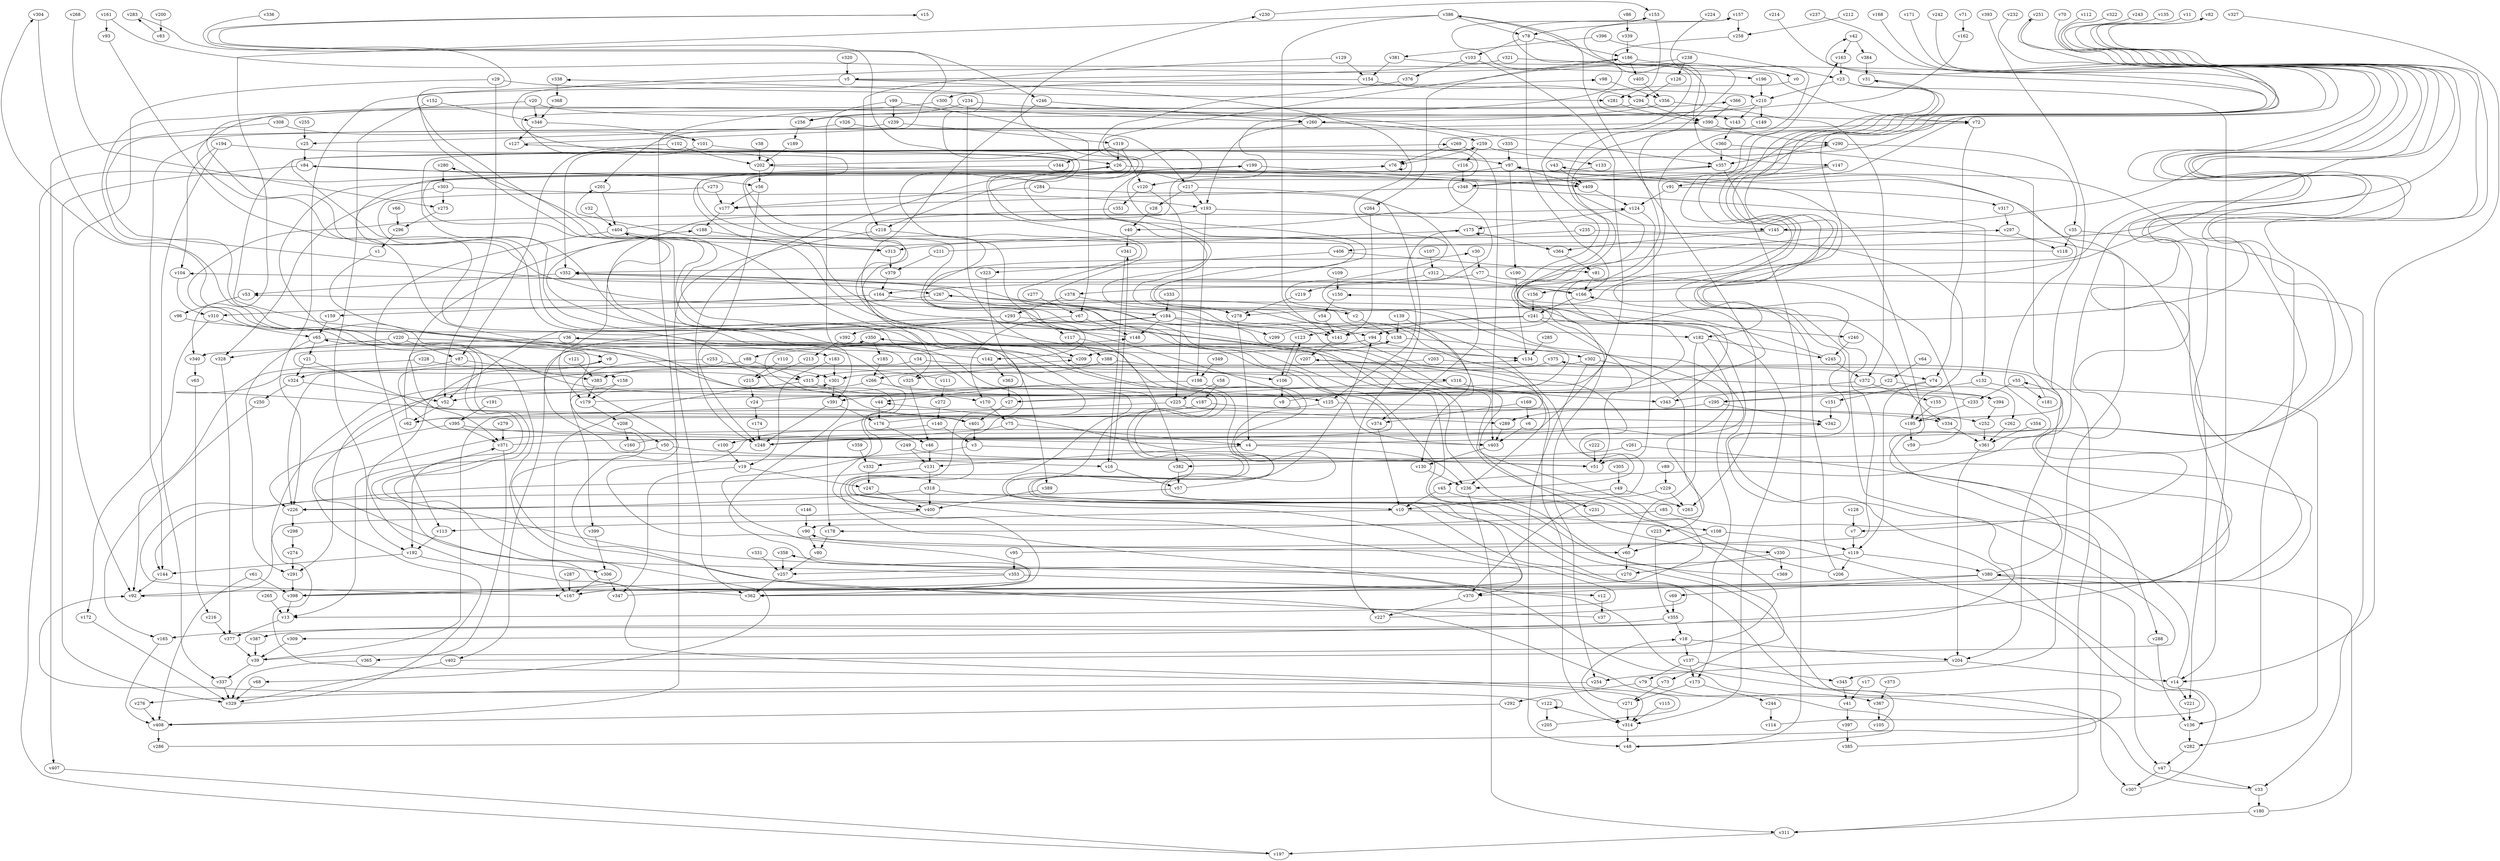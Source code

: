 // Benchmark game 608 - 410 vertices
// time_bound: 6
// targets: v393
digraph G {
    v0 [name="v0", player=0];
    v1 [name="v1", player=1];
    v2 [name="v2", player=1];
    v3 [name="v3", player=1];
    v4 [name="v4", player=1];
    v5 [name="v5", player=1];
    v6 [name="v6", player=1];
    v7 [name="v7", player=0];
    v8 [name="v8", player=1];
    v9 [name="v9", player=0];
    v10 [name="v10", player=0];
    v11 [name="v11", player=1];
    v12 [name="v12", player=1];
    v13 [name="v13", player=0];
    v14 [name="v14", player=0];
    v15 [name="v15", player=1];
    v16 [name="v16", player=0];
    v17 [name="v17", player=0];
    v18 [name="v18", player=1];
    v19 [name="v19", player=0];
    v20 [name="v20", player=0];
    v21 [name="v21", player=0];
    v22 [name="v22", player=0];
    v23 [name="v23", player=1];
    v24 [name="v24", player=0];
    v25 [name="v25", player=1];
    v26 [name="v26", player=0];
    v27 [name="v27", player=0];
    v28 [name="v28", player=1];
    v29 [name="v29", player=0];
    v30 [name="v30", player=1];
    v31 [name="v31", player=1];
    v32 [name="v32", player=1];
    v33 [name="v33", player=0];
    v34 [name="v34", player=0];
    v35 [name="v35", player=0];
    v36 [name="v36", player=0];
    v37 [name="v37", player=0];
    v38 [name="v38", player=0];
    v39 [name="v39", player=1];
    v40 [name="v40", player=1];
    v41 [name="v41", player=0];
    v42 [name="v42", player=1];
    v43 [name="v43", player=0];
    v44 [name="v44", player=1];
    v45 [name="v45", player=0];
    v46 [name="v46", player=0];
    v47 [name="v47", player=1];
    v48 [name="v48", player=1];
    v49 [name="v49", player=0];
    v50 [name="v50", player=0];
    v51 [name="v51", player=1];
    v52 [name="v52", player=1];
    v53 [name="v53", player=1];
    v54 [name="v54", player=1];
    v55 [name="v55", player=0];
    v56 [name="v56", player=0];
    v57 [name="v57", player=0];
    v58 [name="v58", player=0];
    v59 [name="v59", player=0];
    v60 [name="v60", player=0];
    v61 [name="v61", player=1];
    v62 [name="v62", player=0];
    v63 [name="v63", player=1];
    v64 [name="v64", player=0];
    v65 [name="v65", player=0];
    v66 [name="v66", player=1];
    v67 [name="v67", player=0];
    v68 [name="v68", player=1];
    v69 [name="v69", player=0];
    v70 [name="v70", player=0];
    v71 [name="v71", player=1];
    v72 [name="v72", player=0];
    v73 [name="v73", player=1];
    v74 [name="v74", player=0];
    v75 [name="v75", player=1];
    v76 [name="v76", player=0];
    v77 [name="v77", player=1];
    v78 [name="v78", player=1];
    v79 [name="v79", player=0];
    v80 [name="v80", player=0];
    v81 [name="v81", player=1];
    v82 [name="v82", player=1];
    v83 [name="v83", player=1];
    v84 [name="v84", player=0];
    v85 [name="v85", player=0];
    v86 [name="v86", player=1];
    v87 [name="v87", player=0];
    v88 [name="v88", player=0];
    v89 [name="v89", player=0];
    v90 [name="v90", player=0];
    v91 [name="v91", player=0];
    v92 [name="v92", player=0];
    v93 [name="v93", player=0];
    v94 [name="v94", player=1];
    v95 [name="v95", player=1];
    v96 [name="v96", player=1];
    v97 [name="v97", player=0];
    v98 [name="v98", player=1];
    v99 [name="v99", player=1];
    v100 [name="v100", player=0];
    v101 [name="v101", player=0];
    v102 [name="v102", player=1];
    v103 [name="v103", player=1];
    v104 [name="v104", player=0];
    v105 [name="v105", player=1];
    v106 [name="v106", player=1];
    v107 [name="v107", player=1];
    v108 [name="v108", player=1];
    v109 [name="v109", player=0];
    v110 [name="v110", player=1];
    v111 [name="v111", player=0];
    v112 [name="v112", player=0];
    v113 [name="v113", player=0];
    v114 [name="v114", player=0];
    v115 [name="v115", player=1];
    v116 [name="v116", player=1];
    v117 [name="v117", player=1];
    v118 [name="v118", player=1];
    v119 [name="v119", player=1];
    v120 [name="v120", player=1];
    v121 [name="v121", player=0];
    v122 [name="v122", player=1];
    v123 [name="v123", player=0];
    v124 [name="v124", player=0];
    v125 [name="v125", player=1];
    v126 [name="v126", player=1];
    v127 [name="v127", player=0];
    v128 [name="v128", player=0];
    v129 [name="v129", player=1];
    v130 [name="v130", player=0];
    v131 [name="v131", player=1];
    v132 [name="v132", player=1];
    v133 [name="v133", player=1];
    v134 [name="v134", player=0];
    v135 [name="v135", player=1];
    v136 [name="v136", player=0];
    v137 [name="v137", player=0];
    v138 [name="v138", player=0];
    v139 [name="v139", player=1];
    v140 [name="v140", player=0];
    v141 [name="v141", player=0];
    v142 [name="v142", player=0];
    v143 [name="v143", player=0];
    v144 [name="v144", player=1];
    v145 [name="v145", player=1];
    v146 [name="v146", player=0];
    v147 [name="v147", player=1];
    v148 [name="v148", player=0];
    v149 [name="v149", player=1];
    v150 [name="v150", player=0];
    v151 [name="v151", player=0];
    v152 [name="v152", player=0];
    v153 [name="v153", player=0];
    v154 [name="v154", player=0];
    v155 [name="v155", player=0];
    v156 [name="v156", player=0];
    v157 [name="v157", player=0];
    v158 [name="v158", player=0];
    v159 [name="v159", player=1];
    v160 [name="v160", player=0];
    v161 [name="v161", player=1];
    v162 [name="v162", player=1];
    v163 [name="v163", player=1];
    v164 [name="v164", player=0];
    v165 [name="v165", player=1];
    v166 [name="v166", player=0];
    v167 [name="v167", player=0];
    v168 [name="v168", player=1];
    v169 [name="v169", player=1];
    v170 [name="v170", player=1];
    v171 [name="v171", player=0];
    v172 [name="v172", player=1];
    v173 [name="v173", player=0];
    v174 [name="v174", player=1];
    v175 [name="v175", player=0];
    v176 [name="v176", player=1];
    v177 [name="v177", player=0];
    v178 [name="v178", player=1];
    v179 [name="v179", player=1];
    v180 [name="v180", player=1];
    v181 [name="v181", player=0];
    v182 [name="v182", player=0];
    v183 [name="v183", player=1];
    v184 [name="v184", player=1];
    v185 [name="v185", player=1];
    v186 [name="v186", player=0];
    v187 [name="v187", player=0];
    v188 [name="v188", player=0];
    v189 [name="v189", player=0];
    v190 [name="v190", player=1];
    v191 [name="v191", player=1];
    v192 [name="v192", player=0];
    v193 [name="v193", player=1];
    v194 [name="v194", player=1];
    v195 [name="v195", player=0];
    v196 [name="v196", player=1];
    v197 [name="v197", player=1];
    v198 [name="v198", player=1];
    v199 [name="v199", player=1];
    v200 [name="v200", player=1];
    v201 [name="v201", player=0];
    v202 [name="v202", player=0];
    v203 [name="v203", player=0];
    v204 [name="v204", player=0];
    v205 [name="v205", player=0];
    v206 [name="v206", player=0];
    v207 [name="v207", player=1];
    v208 [name="v208", player=0];
    v209 [name="v209", player=0];
    v210 [name="v210", player=1];
    v211 [name="v211", player=0];
    v212 [name="v212", player=1];
    v213 [name="v213", player=1];
    v214 [name="v214", player=0];
    v215 [name="v215", player=0];
    v216 [name="v216", player=0];
    v217 [name="v217", player=1];
    v218 [name="v218", player=1];
    v219 [name="v219", player=1];
    v220 [name="v220", player=1];
    v221 [name="v221", player=0];
    v222 [name="v222", player=1];
    v223 [name="v223", player=1];
    v224 [name="v224", player=1];
    v225 [name="v225", player=0];
    v226 [name="v226", player=0];
    v227 [name="v227", player=0];
    v228 [name="v228", player=1];
    v229 [name="v229", player=0];
    v230 [name="v230", player=1];
    v231 [name="v231", player=1];
    v232 [name="v232", player=0];
    v233 [name="v233", player=1];
    v234 [name="v234", player=1];
    v235 [name="v235", player=1];
    v236 [name="v236", player=0];
    v237 [name="v237", player=1];
    v238 [name="v238", player=1];
    v239 [name="v239", player=0];
    v240 [name="v240", player=0];
    v241 [name="v241", player=0];
    v242 [name="v242", player=1];
    v243 [name="v243", player=0];
    v244 [name="v244", player=1];
    v245 [name="v245", player=1];
    v246 [name="v246", player=1];
    v247 [name="v247", player=1];
    v248 [name="v248", player=0];
    v249 [name="v249", player=1];
    v250 [name="v250", player=1];
    v251 [name="v251", player=0];
    v252 [name="v252", player=1];
    v253 [name="v253", player=1];
    v254 [name="v254", player=1];
    v255 [name="v255", player=1];
    v256 [name="v256", player=0];
    v257 [name="v257", player=1];
    v258 [name="v258", player=0];
    v259 [name="v259", player=1];
    v260 [name="v260", player=1];
    v261 [name="v261", player=0];
    v262 [name="v262", player=1];
    v263 [name="v263", player=0];
    v264 [name="v264", player=1];
    v265 [name="v265", player=0];
    v266 [name="v266", player=0];
    v267 [name="v267", player=1];
    v268 [name="v268", player=1];
    v269 [name="v269", player=1];
    v270 [name="v270", player=1];
    v271 [name="v271", player=1];
    v272 [name="v272", player=1];
    v273 [name="v273", player=1];
    v274 [name="v274", player=0];
    v275 [name="v275", player=0];
    v276 [name="v276", player=1];
    v277 [name="v277", player=1];
    v278 [name="v278", player=0];
    v279 [name="v279", player=1];
    v280 [name="v280", player=0];
    v281 [name="v281", player=0];
    v282 [name="v282", player=1];
    v283 [name="v283", player=1];
    v284 [name="v284", player=1];
    v285 [name="v285", player=0];
    v286 [name="v286", player=0];
    v287 [name="v287", player=1];
    v288 [name="v288", player=1];
    v289 [name="v289", player=0];
    v290 [name="v290", player=0];
    v291 [name="v291", player=1];
    v292 [name="v292", player=1];
    v293 [name="v293", player=0];
    v294 [name="v294", player=1];
    v295 [name="v295", player=1];
    v296 [name="v296", player=1];
    v297 [name="v297", player=1];
    v298 [name="v298", player=0];
    v299 [name="v299", player=1];
    v300 [name="v300", player=0];
    v301 [name="v301", player=1];
    v302 [name="v302", player=0];
    v303 [name="v303", player=1];
    v304 [name="v304", player=0];
    v305 [name="v305", player=1];
    v306 [name="v306", player=1];
    v307 [name="v307", player=1];
    v308 [name="v308", player=0];
    v309 [name="v309", player=1];
    v310 [name="v310", player=0];
    v311 [name="v311", player=1];
    v312 [name="v312", player=0];
    v313 [name="v313", player=0];
    v314 [name="v314", player=1];
    v315 [name="v315", player=0];
    v316 [name="v316", player=0];
    v317 [name="v317", player=1];
    v318 [name="v318", player=0];
    v319 [name="v319", player=0];
    v320 [name="v320", player=1];
    v321 [name="v321", player=1];
    v322 [name="v322", player=0];
    v323 [name="v323", player=0];
    v324 [name="v324", player=1];
    v325 [name="v325", player=1];
    v326 [name="v326", player=0];
    v327 [name="v327", player=0];
    v328 [name="v328", player=1];
    v329 [name="v329", player=1];
    v330 [name="v330", player=0];
    v331 [name="v331", player=1];
    v332 [name="v332", player=1];
    v333 [name="v333", player=0];
    v334 [name="v334", player=1];
    v335 [name="v335", player=1];
    v336 [name="v336", player=1];
    v337 [name="v337", player=1];
    v338 [name="v338", player=0];
    v339 [name="v339", player=1];
    v340 [name="v340", player=1];
    v341 [name="v341", player=1];
    v342 [name="v342", player=0];
    v343 [name="v343", player=0];
    v344 [name="v344", player=0];
    v345 [name="v345", player=1];
    v346 [name="v346", player=1];
    v347 [name="v347", player=1];
    v348 [name="v348", player=0];
    v349 [name="v349", player=1];
    v350 [name="v350", player=1];
    v351 [name="v351", player=0];
    v352 [name="v352", player=1];
    v353 [name="v353", player=0];
    v354 [name="v354", player=1];
    v355 [name="v355", player=1];
    v356 [name="v356", player=0];
    v357 [name="v357", player=0];
    v358 [name="v358", player=1];
    v359 [name="v359", player=1];
    v360 [name="v360", player=1];
    v361 [name="v361", player=1];
    v362 [name="v362", player=1];
    v363 [name="v363", player=0];
    v364 [name="v364", player=0];
    v365 [name="v365", player=0];
    v366 [name="v366", player=0];
    v367 [name="v367", player=0];
    v368 [name="v368", player=0];
    v369 [name="v369", player=0];
    v370 [name="v370", player=0];
    v371 [name="v371", player=0];
    v372 [name="v372", player=1];
    v373 [name="v373", player=0];
    v374 [name="v374", player=1];
    v375 [name="v375", player=1];
    v376 [name="v376", player=0];
    v377 [name="v377", player=1];
    v378 [name="v378", player=1];
    v379 [name="v379", player=0];
    v380 [name="v380", player=1];
    v381 [name="v381", player=1];
    v382 [name="v382", player=0];
    v383 [name="v383", player=1];
    v384 [name="v384", player=1];
    v385 [name="v385", player=1];
    v386 [name="v386", player=0];
    v387 [name="v387", player=1];
    v388 [name="v388", player=1];
    v389 [name="v389", player=0];
    v390 [name="v390", player=0];
    v391 [name="v391", player=0];
    v392 [name="v392", player=0];
    v393 [name="v393", player=1, target=1];
    v394 [name="v394", player=1];
    v395 [name="v395", player=1];
    v396 [name="v396", player=1];
    v397 [name="v397", player=1];
    v398 [name="v398", player=0];
    v399 [name="v399", player=0];
    v400 [name="v400", player=1];
    v401 [name="v401", player=1];
    v402 [name="v402", player=1];
    v403 [name="v403", player=0];
    v404 [name="v404", player=0];
    v405 [name="v405", player=1];
    v406 [name="v406", player=0];
    v407 [name="v407", player=0];
    v408 [name="v408", player=0];
    v409 [name="v409", player=1];

    v0 -> v143 [constraint="t >= 3"];
    v1 -> v401 [constraint="t < 12"];
    v2 -> v186 [constraint="t >= 5"];
    v3 -> v51;
    v4 -> v82 [constraint="t >= 3"];
    v5 -> v52 [constraint="t >= 3"];
    v6 -> v403;
    v7 -> v119;
    v8 -> v230 [constraint="t mod 4 == 2"];
    v9 -> v4 [constraint="t mod 5 == 4"];
    v10 -> v108;
    v11 -> v332 [constraint="t mod 3 == 0"];
    v12 -> v37;
    v13 -> v377;
    v14 -> v97 [constraint="t mod 2 == 0"];
    v15 -> v246 [constraint="t >= 1"];
    v16 -> v341 [constraint="t mod 2 == 1"];
    v17 -> v41;
    v18 -> v137;
    v19 -> v347;
    v20 -> v144;
    v21 -> v371 [constraint="t < 13"];
    v22 -> v262;
    v23 -> v278 [constraint="t >= 3"];
    v24 -> v157 [constraint="t >= 1"];
    v25 -> v84;
    v26 -> v409;
    v27 -> v163 [constraint="t >= 5"];
    v28 -> v40;
    v29 -> v281;
    v30 -> v77;
    v31 -> v387 [constraint="t >= 3"];
    v32 -> v404;
    v33 -> v76 [constraint="t < 13"];
    v34 -> v226;
    v35 -> v136;
    v36 -> v183;
    v37 -> v301 [constraint="t >= 4"];
    v38 -> v202;
    v39 -> v53 [constraint="t mod 2 == 0"];
    v40 -> v341;
    v41 -> v397;
    v42 -> v384;
    v43 -> v409;
    v44 -> v176;
    v45 -> v231;
    v46 -> v131;
    v47 -> v33;
    v48 -> v366 [constraint="t mod 5 == 1"];
    v49 -> v10;
    v50 -> v16;
    v51 -> v350 [constraint="t >= 4"];
    v52 -> v62;
    v53 -> v96;
    v54 -> v141;
    v55 -> v233;
    v56 -> v177;
    v57 -> v144 [constraint="t mod 3 == 2"];
    v58 -> v187;
    v59 -> v104 [constraint="t mod 3 == 2"];
    v60 -> v270;
    v61 -> v408;
    v62 -> v207 [constraint="t mod 3 == 2"];
    v63 -> v216;
    v64 -> v22;
    v65 -> v21;
    v66 -> v296;
    v67 -> v148;
    v68 -> v329;
    v69 -> v355;
    v70 -> v165 [constraint="t mod 4 == 3"];
    v71 -> v162;
    v72 -> v74;
    v73 -> v271;
    v74 -> v151;
    v75 -> v4;
    v76 -> v76 [constraint="t >= 4"];
    v77 -> v33;
    v78 -> v103;
    v79 -> v292;
    v80 -> v257;
    v81 -> v166;
    v82 -> v100 [constraint="t >= 4"];
    v83 -> v283 [constraint="t >= 1"];
    v84 -> v329;
    v85 -> v178;
    v86 -> v339;
    v87 -> v383;
    v88 -> v315;
    v89 -> v229;
    v90 -> v80;
    v91 -> v124;
    v92 -> v251 [constraint="t < 11"];
    v93 -> v362 [constraint="t >= 4"];
    v94 -> v158 [constraint="t < 15"];
    v95 -> v42 [constraint="t < 15"];
    v96 -> v167 [constraint="t < 8"];
    v97 -> v120;
    v98 -> v356;
    v99 -> v391;
    v100 -> v19;
    v101 -> v352;
    v102 -> v87;
    v103 -> v376;
    v104 -> v310;
    v105 -> v98 [constraint="t >= 3"];
    v106 -> v123 [constraint="t mod 2 == 1"];
    v107 -> v312;
    v108 -> v119;
    v109 -> v150;
    v110 -> v215;
    v111 -> v357 [constraint="t mod 2 == 0"];
    v112 -> v398 [constraint="t >= 4"];
    v113 -> v192;
    v114 -> v90 [constraint="t < 6"];
    v115 -> v314;
    v116 -> v348;
    v117 -> v382;
    v118 -> v201 [constraint="t >= 3"];
    v119 -> v380;
    v120 -> v225;
    v121 -> v383;
    v122 -> v92 [constraint="t < 8"];
    v123 -> v106;
    v124 -> v51;
    v125 -> v252;
    v126 -> v294;
    v127 -> v15 [constraint="t < 7"];
    v128 -> v7;
    v129 -> v154;
    v130 -> v236;
    v131 -> v167 [constraint="t >= 2"];
    v132 -> v295;
    v133 -> v362 [constraint="t >= 3"];
    v134 -> v36 [constraint="t < 8"];
    v135 -> v156 [constraint="t >= 2"];
    v136 -> v282;
    v137 -> v345;
    v138 -> v302;
    v139 -> v138;
    v140 -> v60 [constraint="t mod 2 == 1"];
    v141 -> v207;
    v142 -> v290 [constraint="t mod 3 == 2"];
    v143 -> v360;
    v144 -> v92;
    v145 -> v13 [constraint="t mod 5 == 3"];
    v146 -> v90;
    v147 -> v240 [constraint="t >= 3"];
    v148 -> v26 [constraint="t < 9"];
    v149 -> v400 [constraint="t >= 5"];
    v150 -> v54;
    v151 -> v342;
    v152 -> v192;
    v153 -> v281;
    v154 -> v300;
    v155 -> v195;
    v156 -> v241;
    v157 -> v258;
    v158 -> v314 [constraint="t >= 2"];
    v159 -> v65;
    v160 -> v30 [constraint="t < 10"];
    v161 -> v196 [constraint="t mod 4 == 0"];
    v162 -> v256 [constraint="t mod 3 == 2"];
    v163 -> v23;
    v164 -> v2;
    v165 -> v408;
    v166 -> v390 [constraint="t mod 4 == 2"];
    v167 -> v148 [constraint="t >= 5"];
    v168 -> v334 [constraint="t mod 4 == 2"];
    v169 -> v374;
    v170 -> v75;
    v171 -> v120 [constraint="t mod 2 == 1"];
    v172 -> v329;
    v173 -> v244;
    v174 -> v248;
    v175 -> v364;
    v176 -> v280 [constraint="t >= 1"];
    v177 -> v188;
    v178 -> v80;
    v179 -> v297 [constraint="t >= 4"];
    v180 -> v380;
    v181 -> v375 [constraint="t mod 2 == 1"];
    v182 -> v245;
    v183 -> v19;
    v184 -> v182;
    v185 -> v266;
    v186 -> v0;
    v187 -> v334;
    v188 -> v313;
    v189 -> v202;
    v190 -> v134;
    v191 -> v395;
    v192 -> v306;
    v193 -> v179;
    v194 -> v337;
    v195 -> v55 [constraint="t mod 3 == 2"];
    v196 -> v210;
    v197 -> v199 [constraint="t < 10"];
    v198 -> v314;
    v199 -> v409;
    v200 -> v83;
    v201 -> v404;
    v202 -> v40 [constraint="t mod 2 == 1"];
    v203 -> v325;
    v204 -> v14;
    v205 -> v9 [constraint="t mod 3 == 0"];
    v206 -> v352 [constraint="t < 11"];
    v207 -> v226 [constraint="t mod 2 == 0"];
    v208 -> v160;
    v209 -> v350 [constraint="t < 8"];
    v210 -> v184 [constraint="t >= 5"];
    v211 -> v175 [constraint="t mod 5 == 4"];
    v212 -> v258 [constraint="t < 9"];
    v213 -> v215;
    v214 -> v378 [constraint="t < 6"];
    v215 -> v24;
    v216 -> v377;
    v217 -> v227;
    v218 -> v362;
    v219 -> v278;
    v220 -> v90 [constraint="t mod 3 == 1"];
    v221 -> v136;
    v222 -> v51;
    v223 -> v355;
    v224 -> v141 [constraint="t >= 1"];
    v225 -> v289;
    v226 -> v298;
    v227 -> v259 [constraint="t mod 3 == 0"];
    v228 -> v92;
    v229 -> v263;
    v230 -> v153 [constraint="t mod 3 == 0"];
    v231 -> v267 [constraint="t >= 5"];
    v232 -> v352 [constraint="t >= 4"];
    v233 -> v304 [constraint="t mod 2 == 1"];
    v234 -> v209;
    v235 -> v313;
    v236 -> v311;
    v237 -> v182 [constraint="t >= 2"];
    v238 -> v330 [constraint="t >= 5"];
    v239 -> v319;
    v240 -> v245;
    v241 -> v123;
    v242 -> v202 [constraint="t < 6"];
    v243 -> v145 [constraint="t mod 2 == 1"];
    v244 -> v114;
    v245 -> v150 [constraint="t >= 3"];
    v246 -> v260;
    v247 -> v400;
    v248 -> v72 [constraint="t < 10"];
    v249 -> v362 [constraint="t mod 3 == 1"];
    v250 -> v165;
    v251 -> v7 [constraint="t mod 4 == 3"];
    v252 -> v361;
    v253 -> v399;
    v254 -> v276 [constraint="t >= 1"];
    v255 -> v25;
    v256 -> v189;
    v257 -> v362;
    v258 -> v147 [constraint="t mod 3 == 0"];
    v259 -> v116;
    v260 -> v259;
    v261 -> v382;
    v262 -> v361;
    v263 -> v44 [constraint="t >= 2"];
    v264 -> v141;
    v265 -> v13;
    v266 -> v125;
    v267 -> v310;
    v268 -> v275 [constraint="t mod 3 == 2"];
    v269 -> v76;
    v270 -> v65 [constraint="t >= 3"];
    v271 -> v314;
    v272 -> v140;
    v273 -> v370 [constraint="t < 13"];
    v274 -> v291;
    v275 -> v296;
    v276 -> v408;
    v277 -> v67;
    v278 -> v4;
    v279 -> v371;
    v280 -> v303;
    v281 -> v390;
    v282 -> v47;
    v283 -> v44 [constraint="t < 9"];
    v284 -> v177;
    v285 -> v134;
    v286 -> v404 [constraint="t >= 2"];
    v287 -> v167;
    v288 -> v136;
    v289 -> v403;
    v290 -> v357;
    v291 -> v398;
    v292 -> v408;
    v293 -> v402;
    v294 -> v73 [constraint="t >= 3"];
    v295 -> v342;
    v296 -> v1;
    v297 -> v118;
    v298 -> v274;
    v299 -> v43 [constraint="t mod 5 == 4"];
    v300 -> v260;
    v301 -> v391;
    v302 -> v315;
    v303 -> v328;
    v304 -> v68 [constraint="t mod 3 == 0"];
    v305 -> v49;
    v306 -> v347;
    v307 -> v157 [constraint="t >= 5"];
    v308 -> v101;
    v309 -> v39;
    v310 -> v65;
    v311 -> v197;
    v312 -> v166;
    v313 -> v379;
    v314 -> v48;
    v315 -> v167;
    v316 -> v343;
    v317 -> v297;
    v318 -> v226;
    v319 -> v344;
    v320 -> v5;
    v321 -> v72;
    v322 -> v406 [constraint="t >= 5"];
    v323 -> v389;
    v324 -> v250;
    v325 -> v46;
    v326 -> v217;
    v327 -> v14 [constraint="t >= 2"];
    v328 -> v377;
    v329 -> v209 [constraint="t >= 4"];
    v330 -> v270;
    v331 -> v257;
    v332 -> v247;
    v333 -> v184;
    v334 -> v361;
    v335 -> v97;
    v336 -> v394 [constraint="t < 9"];
    v337 -> v329;
    v338 -> v368;
    v339 -> v186;
    v340 -> v63;
    v341 -> v16;
    v342 -> v138 [constraint="t mod 2 == 0"];
    v343 -> v386 [constraint="t < 10"];
    v344 -> v142 [constraint="t mod 4 == 3"];
    v345 -> v41;
    v346 -> v127;
    v347 -> v269 [constraint="t >= 5"];
    v348 -> v177;
    v349 -> v198;
    v350 -> v185;
    v351 -> v403 [constraint="t mod 5 == 3"];
    v352 -> v94 [constraint="t mod 3 == 0"];
    v353 -> v342 [constraint="t < 15"];
    v354 -> v361;
    v355 -> v309 [constraint="t >= 2"];
    v356 -> v260;
    v357 -> v348;
    v358 -> v257;
    v359 -> v332;
    v360 -> v357;
    v361 -> v204;
    v362 -> v371 [constraint="t >= 3"];
    v363 -> v27;
    v364 -> v81;
    v365 -> v329;
    v366 -> v390;
    v367 -> v105;
    v368 -> v346;
    v369 -> v404 [constraint="t >= 4"];
    v370 -> v227;
    v371 -> v338 [constraint="t >= 2"];
    v372 -> v343;
    v373 -> v367;
    v374 -> v10;
    v375 -> v301;
    v376 -> v236 [constraint="t >= 5"];
    v377 -> v39;
    v378 -> v293;
    v379 -> v164;
    v380 -> v84 [constraint="t < 5"];
    v381 -> v348 [constraint="t < 8"];
    v382 -> v57;
    v383 -> v179;
    v384 -> v31;
    v385 -> v358 [constraint="t >= 4"];
    v386 -> v78;
    v387 -> v39;
    v388 -> v106;
    v389 -> v400;
    v390 -> v290;
    v391 -> v176;
    v392 -> v213;
    v393 -> v45 [constraint="t < 9"];
    v394 -> v127 [constraint="t mod 3 == 1"];
    v395 -> v371;
    v396 -> v381;
    v397 -> v385;
    v398 -> v124 [constraint="t < 6"];
    v399 -> v306;
    v400 -> v92 [constraint="t mod 4 == 2"];
    v401 -> v134 [constraint="t mod 3 == 1"];
    v402 -> v31 [constraint="t >= 3"];
    v403 -> v130;
    v404 -> v153 [constraint="t mod 5 == 1"];
    v405 -> v356;
    v406 -> v323;
    v407 -> v197;
    v408 -> v286;
    v409 -> v124;
    v302 -> v223;
    v20 -> v357;
    v259 -> v133;
    v34 -> v316;
    v378 -> v278;
    v87 -> v324;
    v20 -> v346;
    v33 -> v180;
    v138 -> v209;
    v204 -> v254;
    v312 -> v219;
    v318 -> v400;
    v65 -> v291;
    v184 -> v52;
    v234 -> v72;
    v208 -> v50;
    v176 -> v46;
    v381 -> v154;
    v106 -> v8;
    v3 -> v13;
    v302 -> v48;
    v182 -> v60;
    v395 -> v226;
    v5 -> v226;
    v267 -> v254;
    v14 -> v221;
    v273 -> v177;
    v318 -> v10;
    v91 -> v317;
    v47 -> v307;
    v306 -> v167;
    v175 -> v125;
    v284 -> v374;
    v253 -> v301;
    v19 -> v247;
    v316 -> v27;
    v235 -> v195;
    v310 -> v172;
    v220 -> v87;
    v95 -> v353;
    v169 -> v6;
    v356 -> v372;
    v58 -> v225;
    v173 -> v271;
    v180 -> v311;
    v62 -> v188;
    v184 -> v299;
    v153 -> v78;
    v186 -> v405;
    v199 -> v218;
    v166 -> v241;
    v324 -> v52;
    v380 -> v47;
    v217 -> v193;
    v145 -> v364;
    v21 -> v324;
    v142 -> v363;
    v183 -> v301;
    v352 -> v53;
    v315 -> v170;
    v122 -> v205;
    v346 -> v101;
    v120 -> v351;
    v179 -> v208;
    v259 -> v76;
    v375 -> v311;
    v57 -> v94;
    v184 -> v148;
    v154 -> v294;
    v4 -> v131;
    v321 -> v5;
    v225 -> v178;
    v26 -> v248;
    v401 -> v3;
    v23 -> v14;
    v234 -> v256;
    v211 -> v379;
    v266 -> v291;
    v137 -> v173;
    v357 -> v48;
    v246 -> v325;
    v353 -> v398;
    v218 -> v117;
    v158 -> v179;
    v88 -> v383;
    v10 -> v113;
    v195 -> v59;
    v206 -> v166;
    v29 -> v92;
    v175 -> v175;
    v22 -> v295;
    v78 -> v186;
    v360 -> v204;
    v386 -> v340;
    v2 -> v138;
    v249 -> v131;
    v348 -> v132;
    v36 -> v340;
    v152 -> v346;
    v65 -> v9;
    v55 -> v181;
    v192 -> v144;
    v308 -> v407;
    v380 -> v370;
    v391 -> v248;
    v404 -> v313;
    v99 -> v239;
    v193 -> v145;
    v111 -> v272;
    v129 -> v218;
    v396 -> v23;
    v187 -> v62;
    v119 -> v206;
    v108 -> v60;
    v131 -> v318;
    v210 -> v143;
    v404 -> v113;
    v24 -> v174;
    v241 -> v314;
    v137 -> v79;
    v56 -> v248;
    v241 -> v94;
    v5 -> v210;
    v290 -> v35;
    v372 -> v155;
    v406 -> v81;
    v319 -> v120;
    v4 -> v236;
    v326 -> v25;
    v74 -> v119;
    v353 -> v12;
    v294 -> v390;
    v67 -> v170;
    v386 -> v263;
    v42 -> v163;
    v269 -> v403;
    v18 -> v204;
    v78 -> v166;
    v161 -> v93;
    v303 -> v193;
    v49 -> v263;
    v124 -> v175;
    v29 -> v52;
    v97 -> v409;
    v164 -> v159;
    v117 -> v388;
    v229 -> v370;
    v398 -> v13;
    v271 -> v18;
    v380 -> v69;
    v210 -> v149;
    v228 -> v315;
    v303 -> v275;
    v352 -> v267;
    v371 -> v365;
    v186 -> v264;
    v45 -> v10;
    v330 -> v369;
    v184 -> v392;
    v99 -> v67;
    v122 -> v122;
    v27 -> v401;
    v77 -> v164;
    v402 -> v329;
    v194 -> v97;
    v61 -> v398;
    v260 -> v193;
    v125 -> v39;
    v139 -> v130;
    v102 -> v202;
    v395 -> v403;
    v388 -> v266;
    v94 -> v88;
    v203 -> v74;
    v94 -> v134;
    v79 -> v367;
    v239 -> v201;
    v386 -> v141;
    v132 -> v282;
    v23 -> v210;
    v233 -> v195;
    v193 -> v198;
    v198 -> v391;
    v97 -> v221;
    v295 -> v289;
    v119 -> v257;
    v140 -> v3;
    v261 -> v288;
    v35 -> v118;
    v122 -> v314;
    v84 -> v56;
    v50 -> v192;
    v182 -> v173;
    v194 -> v104;
    v238 -> v126;
    v300 -> v408;
    v16 -> v57;
    v85 -> v307;
    v103 -> v236;
    v293 -> v141;
    v145 -> v345;
    v241 -> v51;
    v245 -> v372;
    v220 -> v328;
    v355 -> v18;
    v147 -> v91;
    v319 -> v26;
    v75 -> v248;
    v202 -> v56;
    v101 -> v26;
    v97 -> v190;
    v39 -> v337;
    v217 -> v28;
    v394 -> v252;
}
